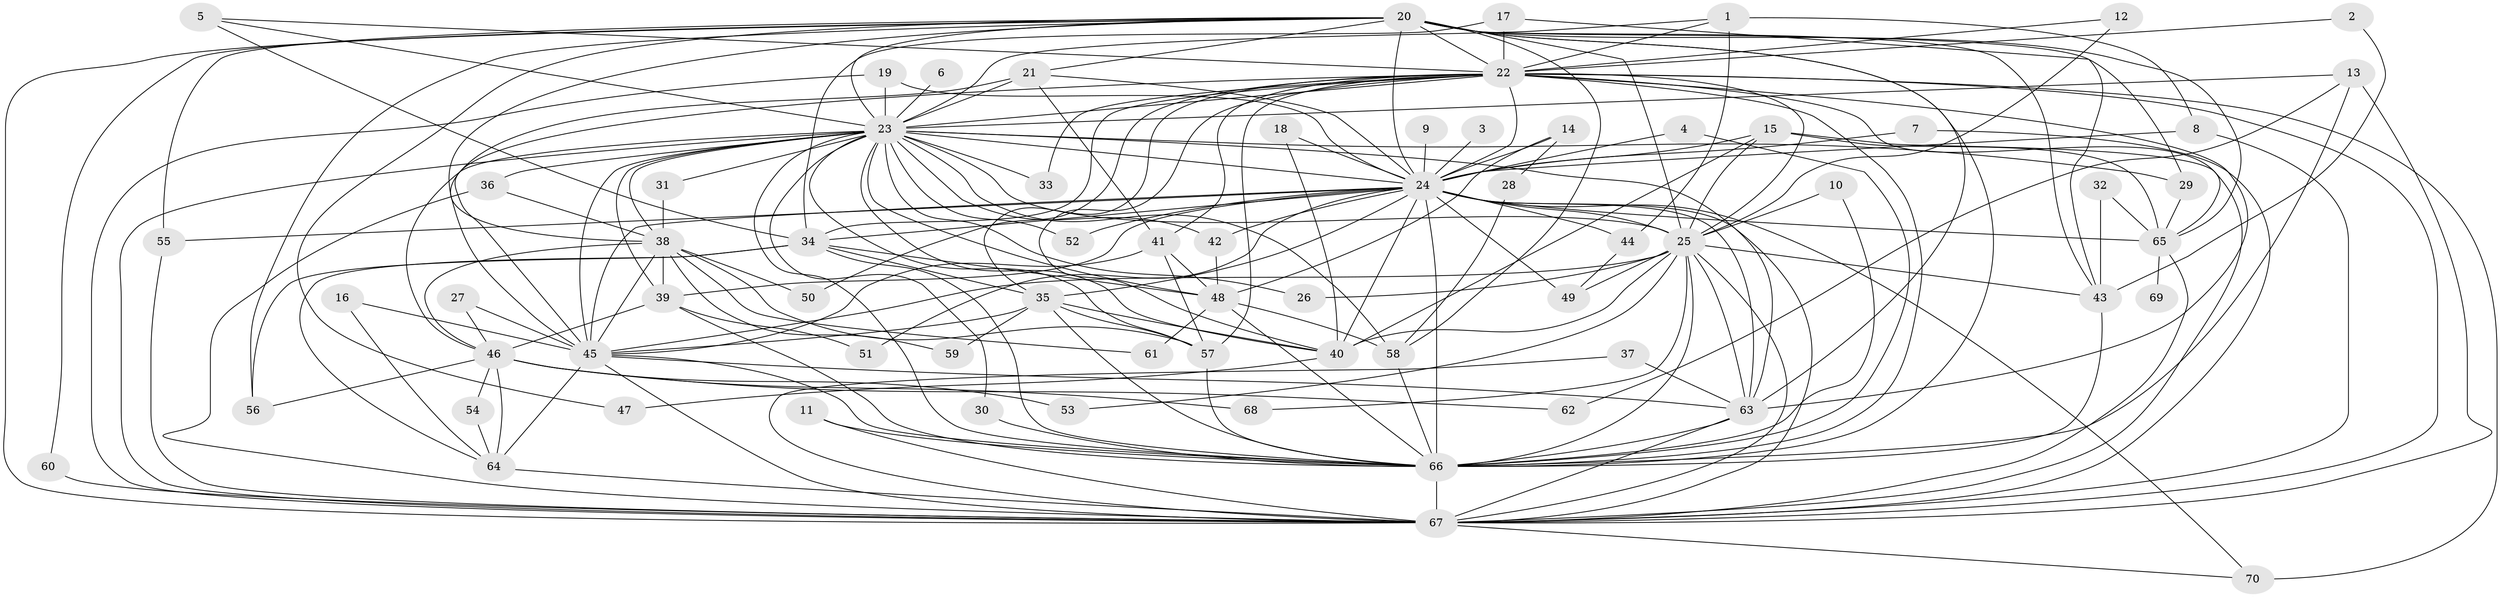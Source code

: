 // original degree distribution, {28: 0.007142857142857143, 12: 0.007142857142857143, 26: 0.02142857142857143, 35: 0.007142857142857143, 20: 0.007142857142857143, 23: 0.007142857142857143, 18: 0.014285714285714285, 3: 0.16428571428571428, 4: 0.08571428571428572, 7: 0.02857142857142857, 2: 0.5642857142857143, 6: 0.02857142857142857, 5: 0.03571428571428571, 10: 0.007142857142857143, 8: 0.014285714285714285}
// Generated by graph-tools (version 1.1) at 2025/48/03/06/25 01:48:57]
// undirected, 70 vertices, 195 edges
graph export_dot {
graph [start="1"]
  node [color=gray90,style=filled];
  1;
  2;
  3;
  4;
  5;
  6;
  7;
  8;
  9;
  10;
  11;
  12;
  13;
  14;
  15;
  16;
  17;
  18;
  19;
  20;
  21;
  22;
  23;
  24;
  25;
  26;
  27;
  28;
  29;
  30;
  31;
  32;
  33;
  34;
  35;
  36;
  37;
  38;
  39;
  40;
  41;
  42;
  43;
  44;
  45;
  46;
  47;
  48;
  49;
  50;
  51;
  52;
  53;
  54;
  55;
  56;
  57;
  58;
  59;
  60;
  61;
  62;
  63;
  64;
  65;
  66;
  67;
  68;
  69;
  70;
  1 -- 8 [weight=1.0];
  1 -- 22 [weight=1.0];
  1 -- 23 [weight=1.0];
  1 -- 44 [weight=1.0];
  2 -- 22 [weight=1.0];
  2 -- 43 [weight=1.0];
  3 -- 24 [weight=2.0];
  4 -- 24 [weight=1.0];
  4 -- 66 [weight=1.0];
  5 -- 22 [weight=1.0];
  5 -- 23 [weight=1.0];
  5 -- 34 [weight=1.0];
  6 -- 23 [weight=1.0];
  7 -- 24 [weight=1.0];
  7 -- 67 [weight=1.0];
  8 -- 24 [weight=1.0];
  8 -- 67 [weight=1.0];
  9 -- 24 [weight=1.0];
  10 -- 25 [weight=1.0];
  10 -- 66 [weight=1.0];
  11 -- 66 [weight=1.0];
  11 -- 67 [weight=1.0];
  12 -- 22 [weight=1.0];
  12 -- 25 [weight=1.0];
  13 -- 23 [weight=1.0];
  13 -- 62 [weight=1.0];
  13 -- 66 [weight=1.0];
  13 -- 67 [weight=1.0];
  14 -- 24 [weight=2.0];
  14 -- 28 [weight=1.0];
  14 -- 48 [weight=1.0];
  15 -- 24 [weight=1.0];
  15 -- 25 [weight=1.0];
  15 -- 40 [weight=1.0];
  15 -- 65 [weight=1.0];
  15 -- 67 [weight=1.0];
  16 -- 45 [weight=1.0];
  16 -- 64 [weight=1.0];
  17 -- 22 [weight=1.0];
  17 -- 34 [weight=1.0];
  17 -- 43 [weight=1.0];
  18 -- 24 [weight=1.0];
  18 -- 40 [weight=1.0];
  19 -- 23 [weight=1.0];
  19 -- 24 [weight=2.0];
  19 -- 67 [weight=1.0];
  20 -- 21 [weight=1.0];
  20 -- 22 [weight=2.0];
  20 -- 23 [weight=1.0];
  20 -- 24 [weight=2.0];
  20 -- 25 [weight=2.0];
  20 -- 29 [weight=1.0];
  20 -- 43 [weight=1.0];
  20 -- 45 [weight=1.0];
  20 -- 47 [weight=1.0];
  20 -- 55 [weight=1.0];
  20 -- 56 [weight=1.0];
  20 -- 58 [weight=1.0];
  20 -- 60 [weight=1.0];
  20 -- 63 [weight=2.0];
  20 -- 65 [weight=1.0];
  20 -- 66 [weight=1.0];
  20 -- 67 [weight=2.0];
  21 -- 23 [weight=1.0];
  21 -- 24 [weight=1.0];
  21 -- 38 [weight=1.0];
  21 -- 41 [weight=1.0];
  22 -- 23 [weight=2.0];
  22 -- 24 [weight=3.0];
  22 -- 25 [weight=1.0];
  22 -- 33 [weight=1.0];
  22 -- 34 [weight=1.0];
  22 -- 35 [weight=1.0];
  22 -- 40 [weight=1.0];
  22 -- 41 [weight=1.0];
  22 -- 45 [weight=1.0];
  22 -- 50 [weight=1.0];
  22 -- 57 [weight=1.0];
  22 -- 63 [weight=2.0];
  22 -- 65 [weight=1.0];
  22 -- 66 [weight=1.0];
  22 -- 67 [weight=1.0];
  22 -- 70 [weight=1.0];
  23 -- 24 [weight=3.0];
  23 -- 25 [weight=1.0];
  23 -- 26 [weight=1.0];
  23 -- 29 [weight=1.0];
  23 -- 30 [weight=1.0];
  23 -- 31 [weight=1.0];
  23 -- 33 [weight=1.0];
  23 -- 36 [weight=1.0];
  23 -- 38 [weight=1.0];
  23 -- 39 [weight=2.0];
  23 -- 40 [weight=1.0];
  23 -- 42 [weight=1.0];
  23 -- 45 [weight=1.0];
  23 -- 46 [weight=1.0];
  23 -- 48 [weight=1.0];
  23 -- 52 [weight=1.0];
  23 -- 57 [weight=1.0];
  23 -- 58 [weight=1.0];
  23 -- 63 [weight=1.0];
  23 -- 66 [weight=1.0];
  23 -- 67 [weight=1.0];
  24 -- 25 [weight=2.0];
  24 -- 34 [weight=1.0];
  24 -- 35 [weight=1.0];
  24 -- 39 [weight=1.0];
  24 -- 40 [weight=1.0];
  24 -- 42 [weight=1.0];
  24 -- 44 [weight=1.0];
  24 -- 45 [weight=3.0];
  24 -- 49 [weight=1.0];
  24 -- 51 [weight=1.0];
  24 -- 52 [weight=2.0];
  24 -- 55 [weight=1.0];
  24 -- 63 [weight=2.0];
  24 -- 65 [weight=1.0];
  24 -- 66 [weight=3.0];
  24 -- 67 [weight=3.0];
  24 -- 70 [weight=1.0];
  25 -- 26 [weight=1.0];
  25 -- 40 [weight=1.0];
  25 -- 43 [weight=1.0];
  25 -- 45 [weight=1.0];
  25 -- 49 [weight=1.0];
  25 -- 53 [weight=1.0];
  25 -- 63 [weight=1.0];
  25 -- 66 [weight=1.0];
  25 -- 67 [weight=1.0];
  25 -- 68 [weight=1.0];
  27 -- 45 [weight=1.0];
  27 -- 46 [weight=1.0];
  28 -- 58 [weight=1.0];
  29 -- 65 [weight=1.0];
  30 -- 66 [weight=1.0];
  31 -- 38 [weight=1.0];
  32 -- 43 [weight=1.0];
  32 -- 65 [weight=1.0];
  34 -- 35 [weight=1.0];
  34 -- 48 [weight=1.0];
  34 -- 56 [weight=1.0];
  34 -- 64 [weight=1.0];
  34 -- 66 [weight=1.0];
  35 -- 40 [weight=1.0];
  35 -- 45 [weight=1.0];
  35 -- 57 [weight=1.0];
  35 -- 59 [weight=1.0];
  35 -- 66 [weight=1.0];
  36 -- 38 [weight=1.0];
  36 -- 67 [weight=2.0];
  37 -- 63 [weight=1.0];
  37 -- 67 [weight=1.0];
  38 -- 39 [weight=1.0];
  38 -- 45 [weight=1.0];
  38 -- 46 [weight=1.0];
  38 -- 50 [weight=1.0];
  38 -- 57 [weight=1.0];
  38 -- 59 [weight=1.0];
  38 -- 61 [weight=1.0];
  39 -- 46 [weight=1.0];
  39 -- 51 [weight=1.0];
  39 -- 66 [weight=1.0];
  40 -- 47 [weight=1.0];
  41 -- 45 [weight=1.0];
  41 -- 48 [weight=1.0];
  41 -- 57 [weight=1.0];
  42 -- 48 [weight=1.0];
  43 -- 66 [weight=2.0];
  44 -- 49 [weight=2.0];
  45 -- 63 [weight=1.0];
  45 -- 64 [weight=1.0];
  45 -- 66 [weight=1.0];
  45 -- 67 [weight=1.0];
  46 -- 53 [weight=1.0];
  46 -- 54 [weight=1.0];
  46 -- 56 [weight=1.0];
  46 -- 62 [weight=1.0];
  46 -- 64 [weight=1.0];
  46 -- 68 [weight=1.0];
  48 -- 58 [weight=1.0];
  48 -- 61 [weight=1.0];
  48 -- 66 [weight=1.0];
  54 -- 64 [weight=1.0];
  55 -- 67 [weight=1.0];
  57 -- 66 [weight=2.0];
  58 -- 66 [weight=1.0];
  60 -- 67 [weight=1.0];
  63 -- 66 [weight=1.0];
  63 -- 67 [weight=1.0];
  64 -- 67 [weight=1.0];
  65 -- 67 [weight=1.0];
  65 -- 69 [weight=2.0];
  66 -- 67 [weight=1.0];
  67 -- 70 [weight=1.0];
}
